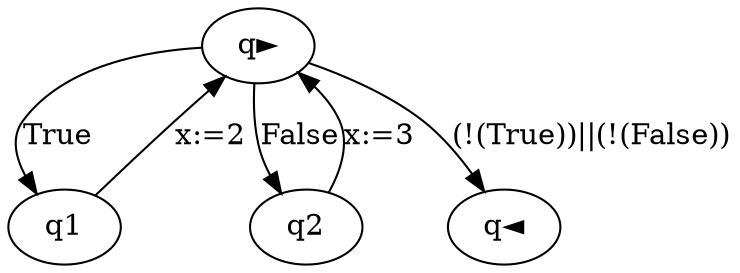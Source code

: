 strict digraph {
q► -> q1[label="True"];
q1 -> q►[label="x:=2"];
q► -> q2[label="False"];
q2 -> q►[label="x:=3"];
q► -> q◄[label="(!(True))||(!(False))"];
}
